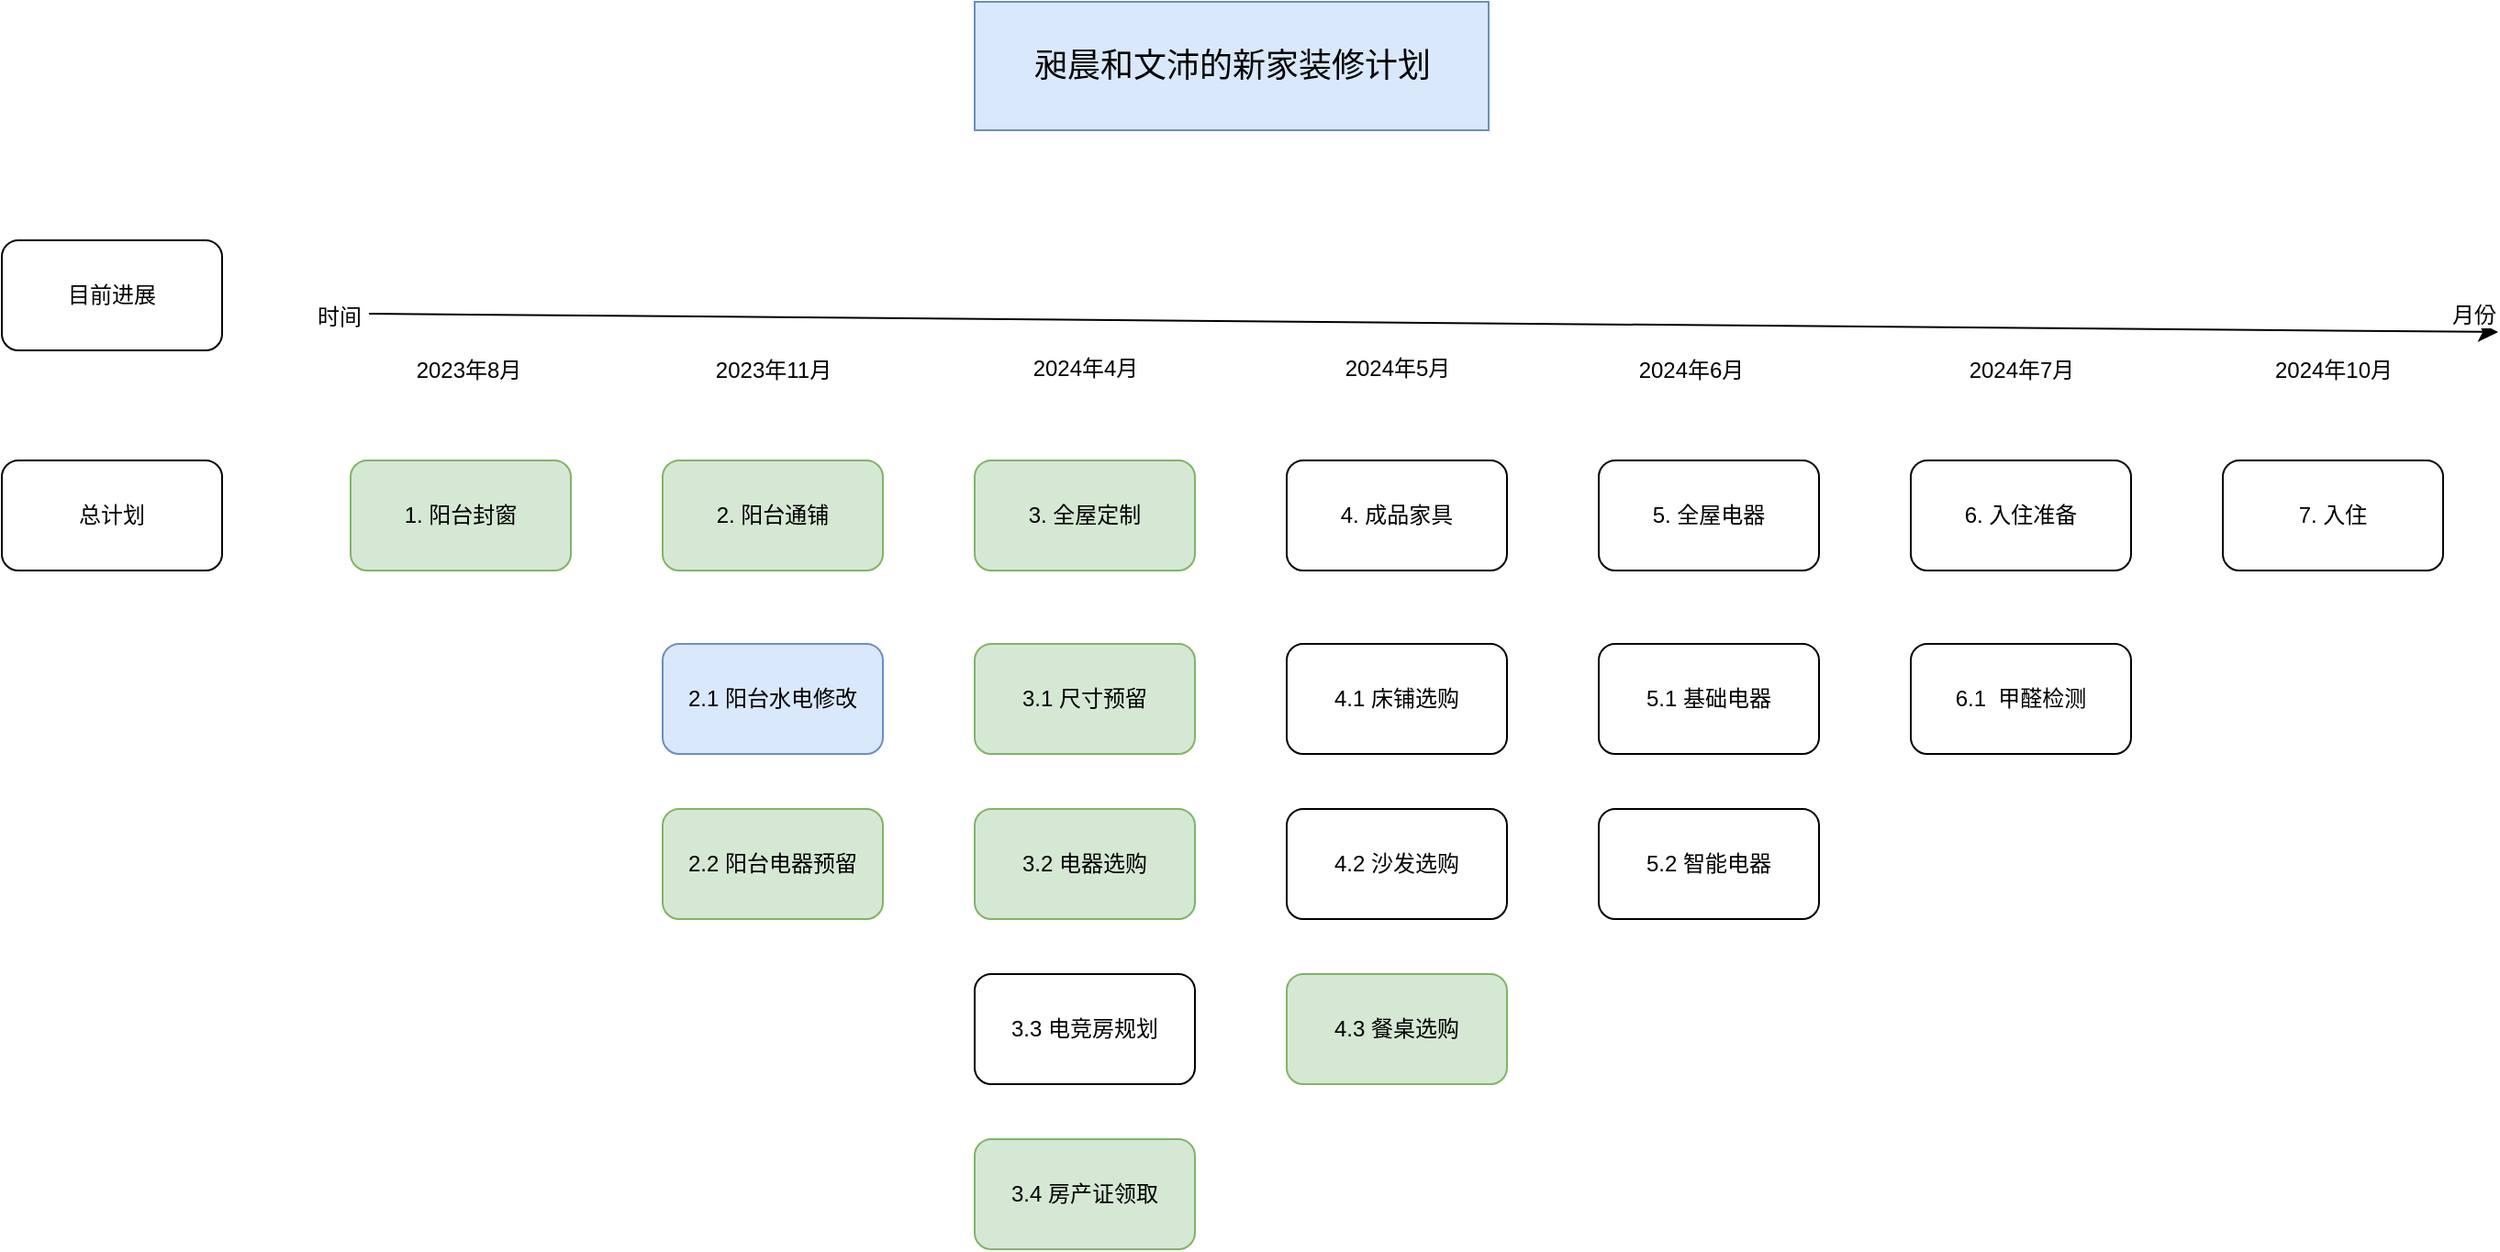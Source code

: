 <mxfile version="24.3.1" type="github" pages="3">
  <diagram id="mMT2B7IPSLqFw86a7ch0" name="总规划">
    <mxGraphModel dx="1562" dy="810" grid="1" gridSize="10" guides="1" tooltips="1" connect="1" arrows="1" fold="1" page="1" pageScale="1" pageWidth="827" pageHeight="1169" math="0" shadow="0">
      <root>
        <mxCell id="0" />
        <mxCell id="1" parent="0" />
        <mxCell id="d26VpmdbgYNNtqfkizbk-1" value="&lt;font style=&quot;font-size: 18px;&quot;&gt;昶晨和文沛的新家装修计划&lt;/font&gt;" style="text;html=1;align=center;verticalAlign=middle;resizable=0;points=[];autosize=1;strokeColor=#6c8ebf;fillColor=#dae8fc;spacingLeft=20;spacingBottom=20;spacingRight=20;spacingTop=20;fontFamily=Georgia;" parent="1" vertex="1">
          <mxGeometry x="690" y="830" width="280" height="70" as="geometry" />
        </mxCell>
        <mxCell id="d26VpmdbgYNNtqfkizbk-2" value="目前进展" style="rounded=1;whiteSpace=wrap;html=1;" parent="1" vertex="1">
          <mxGeometry x="160" y="960" width="120" height="60" as="geometry" />
        </mxCell>
        <mxCell id="d26VpmdbgYNNtqfkizbk-3" value="总计划" style="rounded=1;whiteSpace=wrap;html=1;" parent="1" vertex="1">
          <mxGeometry x="160" y="1080" width="120" height="60" as="geometry" />
        </mxCell>
        <mxCell id="d26VpmdbgYNNtqfkizbk-4" value="1. 阳台封窗" style="rounded=1;whiteSpace=wrap;html=1;fillColor=#d5e8d4;strokeColor=#82b366;" parent="1" vertex="1">
          <mxGeometry x="350" y="1080" width="120" height="60" as="geometry" />
        </mxCell>
        <mxCell id="d26VpmdbgYNNtqfkizbk-5" value="2. 阳台通铺" style="rounded=1;whiteSpace=wrap;html=1;fillColor=#d5e8d4;strokeColor=#82b366;" parent="1" vertex="1">
          <mxGeometry x="520" y="1080" width="120" height="60" as="geometry" />
        </mxCell>
        <mxCell id="d26VpmdbgYNNtqfkizbk-6" value="3. 全屋定制" style="rounded=1;whiteSpace=wrap;html=1;fillColor=#d5e8d4;strokeColor=#82b366;" parent="1" vertex="1">
          <mxGeometry x="690" y="1080" width="120" height="60" as="geometry" />
        </mxCell>
        <mxCell id="d26VpmdbgYNNtqfkizbk-7" value="4. 成品家具" style="rounded=1;whiteSpace=wrap;html=1;" parent="1" vertex="1">
          <mxGeometry x="860" y="1080" width="120" height="60" as="geometry" />
        </mxCell>
        <mxCell id="d26VpmdbgYNNtqfkizbk-8" value="5. 全屋电器" style="rounded=1;whiteSpace=wrap;html=1;" parent="1" vertex="1">
          <mxGeometry x="1030" y="1080" width="120" height="60" as="geometry" />
        </mxCell>
        <mxCell id="d26VpmdbgYNNtqfkizbk-9" value="6. 入住准备" style="rounded=1;whiteSpace=wrap;html=1;" parent="1" vertex="1">
          <mxGeometry x="1200" y="1080" width="120" height="60" as="geometry" />
        </mxCell>
        <mxCell id="d26VpmdbgYNNtqfkizbk-10" value="2.1 阳台水电修改" style="rounded=1;whiteSpace=wrap;html=1;fillColor=#dae8fc;strokeColor=#6c8ebf;" parent="1" vertex="1">
          <mxGeometry x="520" y="1180" width="120" height="60" as="geometry" />
        </mxCell>
        <mxCell id="d26VpmdbgYNNtqfkizbk-11" value="2.2 阳台电器预留" style="rounded=1;whiteSpace=wrap;html=1;fillColor=#d5e8d4;strokeColor=#82b366;" parent="1" vertex="1">
          <mxGeometry x="520" y="1270" width="120" height="60" as="geometry" />
        </mxCell>
        <mxCell id="d26VpmdbgYNNtqfkizbk-12" value="4.1 床铺选购" style="rounded=1;whiteSpace=wrap;html=1;" parent="1" vertex="1">
          <mxGeometry x="860" y="1180" width="120" height="60" as="geometry" />
        </mxCell>
        <mxCell id="d26VpmdbgYNNtqfkizbk-13" value="3.1 尺寸预留" style="rounded=1;whiteSpace=wrap;html=1;fillColor=#d5e8d4;strokeColor=#82b366;" parent="1" vertex="1">
          <mxGeometry x="690" y="1180" width="120" height="60" as="geometry" />
        </mxCell>
        <mxCell id="N8o3hWcKYE_QhNW0NXMh-1" value="3.2 电器选购" style="rounded=1;whiteSpace=wrap;html=1;fillColor=#d5e8d4;strokeColor=#82b366;" parent="1" vertex="1">
          <mxGeometry x="690" y="1270" width="120" height="60" as="geometry" />
        </mxCell>
        <mxCell id="N8o3hWcKYE_QhNW0NXMh-2" value="4.2 沙发选购" style="rounded=1;whiteSpace=wrap;html=1;" parent="1" vertex="1">
          <mxGeometry x="860" y="1270" width="120" height="60" as="geometry" />
        </mxCell>
        <mxCell id="N8o3hWcKYE_QhNW0NXMh-3" value="4.3 餐桌选购" style="rounded=1;whiteSpace=wrap;html=1;fillColor=#d5e8d4;strokeColor=#82b366;" parent="1" vertex="1">
          <mxGeometry x="860" y="1360" width="120" height="60" as="geometry" />
        </mxCell>
        <mxCell id="N8o3hWcKYE_QhNW0NXMh-4" value="3.3 电竞房规划" style="rounded=1;whiteSpace=wrap;html=1;" parent="1" vertex="1">
          <mxGeometry x="690" y="1360" width="120" height="60" as="geometry" />
        </mxCell>
        <mxCell id="N8o3hWcKYE_QhNW0NXMh-5" value="5.1 基础电器" style="rounded=1;whiteSpace=wrap;html=1;" parent="1" vertex="1">
          <mxGeometry x="1030" y="1180" width="120" height="60" as="geometry" />
        </mxCell>
        <mxCell id="N8o3hWcKYE_QhNW0NXMh-6" value="5.2 智能电器" style="rounded=1;whiteSpace=wrap;html=1;" parent="1" vertex="1">
          <mxGeometry x="1030" y="1270" width="120" height="60" as="geometry" />
        </mxCell>
        <mxCell id="N8o3hWcKYE_QhNW0NXMh-7" value="" style="endArrow=classic;html=1;rounded=0;fontSize=12;startSize=8;endSize=8;curved=1;" parent="1" edge="1">
          <mxGeometry relative="1" as="geometry">
            <mxPoint x="360" y="1000" as="sourcePoint" />
            <mxPoint x="1520" y="1010" as="targetPoint" />
          </mxGeometry>
        </mxCell>
        <mxCell id="N8o3hWcKYE_QhNW0NXMh-8" value="2024年4月" style="edgeLabel;resizable=1;html=1;fontSize=12;;align=center;verticalAlign=middle;movable=1;rotatable=1;deletable=1;editable=1;locked=0;connectable=1;" parent="N8o3hWcKYE_QhNW0NXMh-7" connectable="0" vertex="1">
          <mxGeometry relative="1" as="geometry">
            <mxPoint x="-190" y="25" as="offset" />
          </mxGeometry>
        </mxCell>
        <mxCell id="N8o3hWcKYE_QhNW0NXMh-9" value="时间" style="edgeLabel;resizable=0;html=1;fontSize=12;;align=left;verticalAlign=bottom;" parent="N8o3hWcKYE_QhNW0NXMh-7" connectable="0" vertex="1">
          <mxGeometry x="-1" relative="1" as="geometry">
            <mxPoint x="-30" y="10" as="offset" />
          </mxGeometry>
        </mxCell>
        <mxCell id="N8o3hWcKYE_QhNW0NXMh-10" value="月份" style="edgeLabel;resizable=0;html=1;fontSize=12;;align=right;verticalAlign=bottom;" parent="N8o3hWcKYE_QhNW0NXMh-7" connectable="0" vertex="1">
          <mxGeometry x="1" relative="1" as="geometry" />
        </mxCell>
        <mxCell id="N8o3hWcKYE_QhNW0NXMh-13" value="2023年8月" style="edgeLabel;html=1;align=center;verticalAlign=middle;resizable=0;points=[];fontSize=12;" parent="N8o3hWcKYE_QhNW0NXMh-7" vertex="1" connectable="0">
          <mxGeometry x="-0.913" y="6" relative="1" as="geometry">
            <mxPoint x="3" y="36" as="offset" />
          </mxGeometry>
        </mxCell>
        <mxCell id="N8o3hWcKYE_QhNW0NXMh-14" value="2024年5月" style="edgeLabel;html=1;align=center;verticalAlign=middle;resizable=0;points=[];fontSize=12;" parent="N8o3hWcKYE_QhNW0NXMh-7" vertex="1" connectable="0">
          <mxGeometry x="0.108" y="5" relative="1" as="geometry">
            <mxPoint x="-83" y="29" as="offset" />
          </mxGeometry>
        </mxCell>
        <mxCell id="N8o3hWcKYE_QhNW0NXMh-15" value="2024年6月" style="edgeLabel;html=1;align=center;verticalAlign=middle;resizable=0;points=[];fontSize=12;" parent="N8o3hWcKYE_QhNW0NXMh-7" vertex="1" connectable="0">
          <mxGeometry x="0.481" y="3" relative="1" as="geometry">
            <mxPoint x="-139" y="26" as="offset" />
          </mxGeometry>
        </mxCell>
        <mxCell id="N8o3hWcKYE_QhNW0NXMh-19" value="2023年11月" style="edgeLabel;html=1;align=center;verticalAlign=middle;resizable=0;points=[];fontSize=12;" parent="N8o3hWcKYE_QhNW0NXMh-7" vertex="1" connectable="0">
          <mxGeometry x="-0.913" y="6" relative="1" as="geometry">
            <mxPoint x="169" y="36" as="offset" />
          </mxGeometry>
        </mxCell>
        <mxCell id="N8o3hWcKYE_QhNW0NXMh-21" value="2024年7月" style="edgeLabel;html=1;align=center;verticalAlign=middle;resizable=0;points=[];fontSize=12;" parent="N8o3hWcKYE_QhNW0NXMh-7" vertex="1" connectable="0">
          <mxGeometry x="0.481" y="3" relative="1" as="geometry">
            <mxPoint x="41" y="26" as="offset" />
          </mxGeometry>
        </mxCell>
        <mxCell id="N8o3hWcKYE_QhNW0NXMh-22" value="2024年10月" style="edgeLabel;html=1;align=center;verticalAlign=middle;resizable=0;points=[];fontSize=12;" parent="N8o3hWcKYE_QhNW0NXMh-7" vertex="1" connectable="0">
          <mxGeometry x="0.481" y="3" relative="1" as="geometry">
            <mxPoint x="211" y="26" as="offset" />
          </mxGeometry>
        </mxCell>
        <mxCell id="N8o3hWcKYE_QhNW0NXMh-23" value="7. 入住" style="rounded=1;whiteSpace=wrap;html=1;" parent="1" vertex="1">
          <mxGeometry x="1370" y="1080" width="120" height="60" as="geometry" />
        </mxCell>
        <mxCell id="N8o3hWcKYE_QhNW0NXMh-25" value="6.1&amp;nbsp; 甲醛检测" style="rounded=1;whiteSpace=wrap;html=1;" parent="1" vertex="1">
          <mxGeometry x="1200" y="1180" width="120" height="60" as="geometry" />
        </mxCell>
        <mxCell id="sB_AcNatxQHHlztGDwmN-1" value="3.4 房产证领取" style="rounded=1;whiteSpace=wrap;html=1;fillColor=#d5e8d4;strokeColor=#82b366;" parent="1" vertex="1">
          <mxGeometry x="690" y="1450" width="120" height="60" as="geometry" />
        </mxCell>
      </root>
    </mxGraphModel>
  </diagram>
  <diagram id="kdJeROLduSGKQ8txdP4E" name="电器">
    <mxGraphModel dx="1302" dy="675" grid="1" gridSize="10" guides="1" tooltips="1" connect="1" arrows="1" fold="1" page="1" pageScale="1" pageWidth="827" pageHeight="1169" math="0" shadow="0">
      <root>
        <mxCell id="0" />
        <mxCell id="1" parent="0" />
        <mxCell id="Maw9CUQnLrmOifzil1Xr-16" value="Assets" style="childLayout=tableLayout;recursiveResize=0;strokeColor=#98bf21;fillColor=#A7C942;shadow=1;" parent="1" vertex="1">
          <mxGeometry x="310" y="350" width="280" height="160" as="geometry" />
        </mxCell>
        <mxCell id="Maw9CUQnLrmOifzil1Xr-17" style="shape=tableRow;horizontal=0;startSize=0;swimlaneHead=0;swimlaneBody=0;top=0;left=0;bottom=0;right=0;dropTarget=0;collapsible=0;recursiveResize=0;expand=0;fontStyle=0;strokeColor=inherit;fillColor=#ffffff;" parent="Maw9CUQnLrmOifzil1Xr-16" vertex="1">
          <mxGeometry width="280" height="33" as="geometry" />
        </mxCell>
        <mxCell id="Maw9CUQnLrmOifzil1Xr-18" value="电器选择" style="connectable=0;recursiveResize=0;strokeColor=inherit;fillColor=#A7C942;align=center;fontStyle=1;fontColor=#FFFFFF;html=1;" parent="Maw9CUQnLrmOifzil1Xr-17" vertex="1">
          <mxGeometry width="93" height="33" as="geometry">
            <mxRectangle width="93" height="33" as="alternateBounds" />
          </mxGeometry>
        </mxCell>
        <mxCell id="Maw9CUQnLrmOifzil1Xr-19" value="珠海家具" style="connectable=0;recursiveResize=0;strokeColor=inherit;fillColor=#A7C942;align=center;fontStyle=1;fontColor=#FFFFFF;html=1;" parent="Maw9CUQnLrmOifzil1Xr-17" vertex="1">
          <mxGeometry x="93" width="94" height="33" as="geometry">
            <mxRectangle width="94" height="33" as="alternateBounds" />
          </mxGeometry>
        </mxCell>
        <mxCell id="Maw9CUQnLrmOifzil1Xr-20" value="佛山家具" style="connectable=0;recursiveResize=0;strokeColor=inherit;fillColor=#A7C942;align=center;fontStyle=1;fontColor=#FFFFFF;html=1;" parent="Maw9CUQnLrmOifzil1Xr-17" vertex="1">
          <mxGeometry x="187" width="93" height="33" as="geometry">
            <mxRectangle width="93" height="33" as="alternateBounds" />
          </mxGeometry>
        </mxCell>
        <mxCell id="Maw9CUQnLrmOifzil1Xr-21" value="" style="shape=tableRow;horizontal=0;startSize=0;swimlaneHead=0;swimlaneBody=0;top=0;left=0;bottom=0;right=0;dropTarget=0;collapsible=0;recursiveResize=0;expand=0;fontStyle=0;strokeColor=inherit;fillColor=#ffffff;" parent="Maw9CUQnLrmOifzil1Xr-16" vertex="1">
          <mxGeometry y="33" width="280" height="32" as="geometry" />
        </mxCell>
        <mxCell id="Maw9CUQnLrmOifzil1Xr-22" value="电视" style="connectable=0;recursiveResize=0;strokeColor=inherit;fillColor=inherit;align=center;whiteSpace=wrap;html=1;" parent="Maw9CUQnLrmOifzil1Xr-21" vertex="1">
          <mxGeometry width="93" height="32" as="geometry">
            <mxRectangle width="93" height="32" as="alternateBounds" />
          </mxGeometry>
        </mxCell>
        <mxCell id="Maw9CUQnLrmOifzil1Xr-23" value="床/床垫" style="connectable=0;recursiveResize=0;strokeColor=inherit;fillColor=inherit;align=center;whiteSpace=wrap;html=1;" parent="Maw9CUQnLrmOifzil1Xr-21" vertex="1">
          <mxGeometry x="93" width="94" height="32" as="geometry">
            <mxRectangle width="94" height="32" as="alternateBounds" />
          </mxGeometry>
        </mxCell>
        <mxCell id="Maw9CUQnLrmOifzil1Xr-24" value="床/床垫" style="connectable=0;recursiveResize=0;strokeColor=inherit;fillColor=inherit;align=center;whiteSpace=wrap;html=1;" parent="Maw9CUQnLrmOifzil1Xr-21" vertex="1">
          <mxGeometry x="187" width="93" height="32" as="geometry">
            <mxRectangle width="93" height="32" as="alternateBounds" />
          </mxGeometry>
        </mxCell>
        <mxCell id="Maw9CUQnLrmOifzil1Xr-25" value="" style="shape=tableRow;horizontal=0;startSize=0;swimlaneHead=0;swimlaneBody=0;top=0;left=0;bottom=0;right=0;dropTarget=0;collapsible=0;recursiveResize=0;expand=0;fontStyle=1;strokeColor=inherit;fillColor=#EAF2D3;" parent="Maw9CUQnLrmOifzil1Xr-16" vertex="1">
          <mxGeometry y="65" width="280" height="31" as="geometry" />
        </mxCell>
        <mxCell id="Maw9CUQnLrmOifzil1Xr-26" value="洗烘套装" style="connectable=0;recursiveResize=0;strokeColor=inherit;fillColor=inherit;whiteSpace=wrap;html=1;" parent="Maw9CUQnLrmOifzil1Xr-25" vertex="1">
          <mxGeometry width="93" height="31" as="geometry">
            <mxRectangle width="93" height="31" as="alternateBounds" />
          </mxGeometry>
        </mxCell>
        <mxCell id="Maw9CUQnLrmOifzil1Xr-27" value="沙发" style="connectable=0;recursiveResize=0;strokeColor=inherit;fillColor=inherit;whiteSpace=wrap;html=1;" parent="Maw9CUQnLrmOifzil1Xr-25" vertex="1">
          <mxGeometry x="93" width="94" height="31" as="geometry">
            <mxRectangle width="94" height="31" as="alternateBounds" />
          </mxGeometry>
        </mxCell>
        <mxCell id="Maw9CUQnLrmOifzil1Xr-28" value="沙发" style="connectable=0;recursiveResize=0;strokeColor=inherit;fillColor=inherit;whiteSpace=wrap;html=1;" parent="Maw9CUQnLrmOifzil1Xr-25" vertex="1">
          <mxGeometry x="187" width="93" height="31" as="geometry">
            <mxRectangle width="93" height="31" as="alternateBounds" />
          </mxGeometry>
        </mxCell>
        <mxCell id="Maw9CUQnLrmOifzil1Xr-29" value="" style="shape=tableRow;horizontal=0;startSize=0;swimlaneHead=0;swimlaneBody=0;top=0;left=0;bottom=0;right=0;dropTarget=0;collapsible=0;recursiveResize=0;expand=0;fontStyle=0;strokeColor=inherit;fillColor=#ffffff;" parent="Maw9CUQnLrmOifzil1Xr-16" vertex="1">
          <mxGeometry y="96" width="280" height="33" as="geometry" />
        </mxCell>
        <mxCell id="Maw9CUQnLrmOifzil1Xr-30" value="冰箱" style="connectable=0;recursiveResize=0;strokeColor=inherit;fillColor=inherit;fontStyle=0;align=center;whiteSpace=wrap;html=1;" parent="Maw9CUQnLrmOifzil1Xr-29" vertex="1">
          <mxGeometry width="93" height="33" as="geometry">
            <mxRectangle width="93" height="33" as="alternateBounds" />
          </mxGeometry>
        </mxCell>
        <mxCell id="Maw9CUQnLrmOifzil1Xr-31" value="餐桌" style="connectable=0;recursiveResize=0;strokeColor=inherit;fillColor=inherit;fontStyle=0;align=center;whiteSpace=wrap;html=1;" parent="Maw9CUQnLrmOifzil1Xr-29" vertex="1">
          <mxGeometry x="93" width="94" height="33" as="geometry">
            <mxRectangle width="94" height="33" as="alternateBounds" />
          </mxGeometry>
        </mxCell>
        <mxCell id="Maw9CUQnLrmOifzil1Xr-32" value="餐桌" style="connectable=0;recursiveResize=0;strokeColor=inherit;fillColor=inherit;fontStyle=0;align=center;whiteSpace=wrap;html=1;" parent="Maw9CUQnLrmOifzil1Xr-29" vertex="1">
          <mxGeometry x="187" width="93" height="33" as="geometry">
            <mxRectangle width="93" height="33" as="alternateBounds" />
          </mxGeometry>
        </mxCell>
        <mxCell id="Maw9CUQnLrmOifzil1Xr-33" value="" style="shape=tableRow;horizontal=0;startSize=0;swimlaneHead=0;swimlaneBody=0;top=0;left=0;bottom=0;right=0;dropTarget=0;collapsible=0;recursiveResize=0;expand=0;fontStyle=1;strokeColor=inherit;fillColor=#EAF2D3;" parent="Maw9CUQnLrmOifzil1Xr-16" vertex="1">
          <mxGeometry y="129" width="280" height="31" as="geometry" />
        </mxCell>
        <mxCell id="Maw9CUQnLrmOifzil1Xr-34" value="扫地机" style="connectable=0;recursiveResize=0;strokeColor=inherit;fillColor=inherit;whiteSpace=wrap;html=1;" parent="Maw9CUQnLrmOifzil1Xr-33" vertex="1">
          <mxGeometry width="93" height="31" as="geometry">
            <mxRectangle width="93" height="31" as="alternateBounds" />
          </mxGeometry>
        </mxCell>
        <mxCell id="Maw9CUQnLrmOifzil1Xr-35" value="升降桌" style="connectable=0;recursiveResize=0;strokeColor=inherit;fillColor=inherit;whiteSpace=wrap;html=1;" parent="Maw9CUQnLrmOifzil1Xr-33" vertex="1">
          <mxGeometry x="93" width="94" height="31" as="geometry">
            <mxRectangle width="94" height="31" as="alternateBounds" />
          </mxGeometry>
        </mxCell>
        <mxCell id="Maw9CUQnLrmOifzil1Xr-36" value="升降桌" style="connectable=0;recursiveResize=0;strokeColor=inherit;fillColor=inherit;whiteSpace=wrap;html=1;" parent="Maw9CUQnLrmOifzil1Xr-33" vertex="1">
          <mxGeometry x="187" width="93" height="31" as="geometry">
            <mxRectangle width="93" height="31" as="alternateBounds" />
          </mxGeometry>
        </mxCell>
        <mxCell id="6AVpMFO4j6Wvjr4EUbQ9-5" value="Assets" style="childLayout=tableLayout;recursiveResize=0;strokeColor=#98bf21;fillColor=#CCFFFF;shadow=1;" vertex="1" parent="1">
          <mxGeometry x="740" y="380" width="560" height="458" as="geometry" />
        </mxCell>
        <mxCell id="6AVpMFO4j6Wvjr4EUbQ9-6" style="shape=tableRow;horizontal=0;startSize=0;swimlaneHead=0;swimlaneBody=0;top=0;left=0;bottom=0;right=0;dropTarget=0;collapsible=0;recursiveResize=0;expand=0;fontStyle=0;strokeColor=inherit;fillColor=#ffffff;" vertex="1" parent="6AVpMFO4j6Wvjr4EUbQ9-5">
          <mxGeometry width="560" height="60" as="geometry" />
        </mxCell>
        <mxCell id="6AVpMFO4j6Wvjr4EUbQ9-7" value="&lt;font style=&quot;font-size: 12px;&quot;&gt;电器选择&lt;/font&gt;" style="connectable=0;recursiveResize=0;strokeColor=inherit;fillColor=#A7C942;align=center;fontStyle=1;fontColor=#FFFFFF;html=1;" vertex="1" parent="6AVpMFO4j6Wvjr4EUbQ9-6">
          <mxGeometry width="186" height="60" as="geometry">
            <mxRectangle width="186" height="60" as="alternateBounds" />
          </mxGeometry>
        </mxCell>
        <mxCell id="6AVpMFO4j6Wvjr4EUbQ9-8" value="品牌型号" style="connectable=0;recursiveResize=0;strokeColor=inherit;fillColor=#A7C942;align=center;fontStyle=1;fontColor=#FFFFFF;html=1;" vertex="1" parent="6AVpMFO4j6Wvjr4EUbQ9-6">
          <mxGeometry x="186" width="199" height="60" as="geometry">
            <mxRectangle width="199" height="60" as="alternateBounds" />
          </mxGeometry>
        </mxCell>
        <mxCell id="6AVpMFO4j6Wvjr4EUbQ9-9" value="目前价格" style="connectable=0;recursiveResize=0;strokeColor=inherit;fillColor=#A7C942;align=center;fontStyle=1;fontColor=#FFFFFF;html=1;" vertex="1" parent="6AVpMFO4j6Wvjr4EUbQ9-6">
          <mxGeometry x="385" width="175" height="60" as="geometry">
            <mxRectangle width="175" height="60" as="alternateBounds" />
          </mxGeometry>
        </mxCell>
        <mxCell id="6AVpMFO4j6Wvjr4EUbQ9-10" value="" style="shape=tableRow;horizontal=0;startSize=0;swimlaneHead=0;swimlaneBody=0;top=0;left=0;bottom=0;right=0;dropTarget=0;collapsible=0;recursiveResize=0;expand=0;fontStyle=0;strokeColor=inherit;fillColor=#ffffff;" vertex="1" parent="6AVpMFO4j6Wvjr4EUbQ9-5">
          <mxGeometry y="60" width="560" height="58" as="geometry" />
        </mxCell>
        <mxCell id="6AVpMFO4j6Wvjr4EUbQ9-11" value="电视" style="connectable=0;recursiveResize=0;strokeColor=inherit;fillColor=inherit;align=center;whiteSpace=wrap;html=1;" vertex="1" parent="6AVpMFO4j6Wvjr4EUbQ9-10">
          <mxGeometry width="186" height="58" as="geometry">
            <mxRectangle width="186" height="58" as="alternateBounds" />
          </mxGeometry>
        </mxCell>
        <mxCell id="6AVpMFO4j6Wvjr4EUbQ9-12" value="雷鸟鹤85pro2024款" style="connectable=0;recursiveResize=0;strokeColor=inherit;fillColor=inherit;align=center;whiteSpace=wrap;html=1;" vertex="1" parent="6AVpMFO4j6Wvjr4EUbQ9-10">
          <mxGeometry x="186" width="199" height="58" as="geometry">
            <mxRectangle width="199" height="58" as="alternateBounds" />
          </mxGeometry>
        </mxCell>
        <mxCell id="6AVpMFO4j6Wvjr4EUbQ9-13" value="6099-200（618）" style="connectable=0;recursiveResize=0;strokeColor=inherit;fillColor=inherit;align=center;whiteSpace=wrap;html=1;" vertex="1" parent="6AVpMFO4j6Wvjr4EUbQ9-10">
          <mxGeometry x="385" width="175" height="58" as="geometry">
            <mxRectangle width="175" height="58" as="alternateBounds" />
          </mxGeometry>
        </mxCell>
        <mxCell id="6AVpMFO4j6Wvjr4EUbQ9-14" value="" style="shape=tableRow;horizontal=0;startSize=0;swimlaneHead=0;swimlaneBody=0;top=0;left=0;bottom=0;right=0;dropTarget=0;collapsible=0;recursiveResize=0;expand=0;fontStyle=1;strokeColor=inherit;fillColor=#EAF2D3;" vertex="1" parent="6AVpMFO4j6Wvjr4EUbQ9-5">
          <mxGeometry y="118" width="560" height="56" as="geometry" />
        </mxCell>
        <mxCell id="6AVpMFO4j6Wvjr4EUbQ9-15" value="洗烘套装" style="connectable=0;recursiveResize=0;strokeColor=inherit;fillColor=inherit;whiteSpace=wrap;html=1;" vertex="1" parent="6AVpMFO4j6Wvjr4EUbQ9-14">
          <mxGeometry width="186" height="56" as="geometry">
            <mxRectangle width="186" height="56" as="alternateBounds" />
          </mxGeometry>
        </mxCell>
        <mxCell id="6AVpMFO4j6Wvjr4EUbQ9-16" value="小天鹅小乌梅83pro" style="connectable=0;recursiveResize=0;strokeColor=inherit;fillColor=inherit;whiteSpace=wrap;html=1;" vertex="1" parent="6AVpMFO4j6Wvjr4EUbQ9-14">
          <mxGeometry x="186" width="199" height="56" as="geometry">
            <mxRectangle width="199" height="56" as="alternateBounds" />
          </mxGeometry>
        </mxCell>
        <mxCell id="6AVpMFO4j6Wvjr4EUbQ9-17" value="8999（618）&lt;div&gt;9499白色（618）&lt;/div&gt;" style="connectable=0;recursiveResize=0;strokeColor=inherit;fillColor=inherit;whiteSpace=wrap;html=1;" vertex="1" parent="6AVpMFO4j6Wvjr4EUbQ9-14">
          <mxGeometry x="385" width="175" height="56" as="geometry">
            <mxRectangle width="175" height="56" as="alternateBounds" />
          </mxGeometry>
        </mxCell>
        <mxCell id="6AVpMFO4j6Wvjr4EUbQ9-18" value="" style="shape=tableRow;horizontal=0;startSize=0;swimlaneHead=0;swimlaneBody=0;top=0;left=0;bottom=0;right=0;dropTarget=0;collapsible=0;recursiveResize=0;expand=0;fontStyle=0;strokeColor=inherit;fillColor=#ffffff;" vertex="1" parent="6AVpMFO4j6Wvjr4EUbQ9-5">
          <mxGeometry y="174" width="560" height="60" as="geometry" />
        </mxCell>
        <mxCell id="6AVpMFO4j6Wvjr4EUbQ9-19" value="冰箱" style="connectable=0;recursiveResize=0;strokeColor=inherit;fillColor=inherit;fontStyle=0;align=center;whiteSpace=wrap;html=1;" vertex="1" parent="6AVpMFO4j6Wvjr4EUbQ9-18">
          <mxGeometry width="186" height="60" as="geometry">
            <mxRectangle width="186" height="60" as="alternateBounds" />
          </mxGeometry>
        </mxCell>
        <mxCell id="6AVpMFO4j6Wvjr4EUbQ9-20" value="美的M536法式多门" style="connectable=0;recursiveResize=0;strokeColor=inherit;fillColor=inherit;fontStyle=0;align=center;whiteSpace=wrap;html=1;" vertex="1" parent="6AVpMFO4j6Wvjr4EUbQ9-18">
          <mxGeometry x="186" width="199" height="60" as="geometry">
            <mxRectangle width="199" height="60" as="alternateBounds" />
          </mxGeometry>
        </mxCell>
        <mxCell id="6AVpMFO4j6Wvjr4EUbQ9-21" value="6059（618）" style="connectable=0;recursiveResize=0;strokeColor=inherit;fillColor=inherit;fontStyle=0;align=center;whiteSpace=wrap;html=1;" vertex="1" parent="6AVpMFO4j6Wvjr4EUbQ9-18">
          <mxGeometry x="385" width="175" height="60" as="geometry">
            <mxRectangle width="175" height="60" as="alternateBounds" />
          </mxGeometry>
        </mxCell>
        <mxCell id="6AVpMFO4j6Wvjr4EUbQ9-22" value="" style="shape=tableRow;horizontal=0;startSize=0;swimlaneHead=0;swimlaneBody=0;top=0;left=0;bottom=0;right=0;dropTarget=0;collapsible=0;recursiveResize=0;expand=0;fontStyle=1;strokeColor=inherit;fillColor=#EAF2D3;" vertex="1" parent="6AVpMFO4j6Wvjr4EUbQ9-5">
          <mxGeometry y="234" width="560" height="56" as="geometry" />
        </mxCell>
        <mxCell id="6AVpMFO4j6Wvjr4EUbQ9-23" value="扫地机" style="connectable=0;recursiveResize=0;strokeColor=inherit;fillColor=inherit;whiteSpace=wrap;html=1;" vertex="1" parent="6AVpMFO4j6Wvjr4EUbQ9-22">
          <mxGeometry width="186" height="56" as="geometry">
            <mxRectangle width="186" height="56" as="alternateBounds" />
          </mxGeometry>
        </mxCell>
        <mxCell id="6AVpMFO4j6Wvjr4EUbQ9-24" value="石头扫地机器人P10 pro" style="connectable=0;recursiveResize=0;strokeColor=inherit;fillColor=inherit;whiteSpace=wrap;html=1;" vertex="1" parent="6AVpMFO4j6Wvjr4EUbQ9-22">
          <mxGeometry x="186" width="199" height="56" as="geometry">
            <mxRectangle width="199" height="56" as="alternateBounds" />
          </mxGeometry>
        </mxCell>
        <mxCell id="6AVpMFO4j6Wvjr4EUbQ9-25" value="4299（618）" style="connectable=0;recursiveResize=0;strokeColor=inherit;fillColor=inherit;whiteSpace=wrap;html=1;" vertex="1" parent="6AVpMFO4j6Wvjr4EUbQ9-22">
          <mxGeometry x="385" width="175" height="56" as="geometry">
            <mxRectangle width="175" height="56" as="alternateBounds" />
          </mxGeometry>
        </mxCell>
        <mxCell id="6AVpMFO4j6Wvjr4EUbQ9-51" style="shape=tableRow;horizontal=0;startSize=0;swimlaneHead=0;swimlaneBody=0;top=0;left=0;bottom=0;right=0;dropTarget=0;collapsible=0;recursiveResize=0;expand=0;fontStyle=1;strokeColor=inherit;fillColor=#FFFFFF;" vertex="1" parent="6AVpMFO4j6Wvjr4EUbQ9-5">
          <mxGeometry y="290" width="560" height="56" as="geometry" />
        </mxCell>
        <mxCell id="6AVpMFO4j6Wvjr4EUbQ9-52" value="拉篮" style="connectable=0;recursiveResize=0;strokeColor=inherit;fillColor=inherit;whiteSpace=wrap;html=1;" vertex="1" parent="6AVpMFO4j6Wvjr4EUbQ9-51">
          <mxGeometry width="186" height="56" as="geometry">
            <mxRectangle width="186" height="56" as="alternateBounds" />
          </mxGeometry>
        </mxCell>
        <mxCell id="6AVpMFO4j6Wvjr4EUbQ9-53" style="connectable=0;recursiveResize=0;strokeColor=inherit;fillColor=inherit;whiteSpace=wrap;html=1;" vertex="1" parent="6AVpMFO4j6Wvjr4EUbQ9-51">
          <mxGeometry x="186" width="199" height="56" as="geometry">
            <mxRectangle width="199" height="56" as="alternateBounds" />
          </mxGeometry>
        </mxCell>
        <mxCell id="6AVpMFO4j6Wvjr4EUbQ9-54" style="connectable=0;recursiveResize=0;strokeColor=inherit;fillColor=inherit;whiteSpace=wrap;html=1;" vertex="1" parent="6AVpMFO4j6Wvjr4EUbQ9-51">
          <mxGeometry x="385" width="175" height="56" as="geometry">
            <mxRectangle width="175" height="56" as="alternateBounds" />
          </mxGeometry>
        </mxCell>
        <mxCell id="6AVpMFO4j6Wvjr4EUbQ9-55" style="shape=tableRow;horizontal=0;startSize=0;swimlaneHead=0;swimlaneBody=0;top=0;left=0;bottom=0;right=0;dropTarget=0;collapsible=0;recursiveResize=0;expand=0;fontStyle=1;strokeColor=inherit;fillColor=#EAF2D3;" vertex="1" parent="6AVpMFO4j6Wvjr4EUbQ9-5">
          <mxGeometry y="346" width="560" height="56" as="geometry" />
        </mxCell>
        <mxCell id="6AVpMFO4j6Wvjr4EUbQ9-56" value="空调" style="connectable=0;recursiveResize=0;strokeColor=inherit;fillColor=inherit;whiteSpace=wrap;html=1;" vertex="1" parent="6AVpMFO4j6Wvjr4EUbQ9-55">
          <mxGeometry width="186" height="56" as="geometry">
            <mxRectangle width="186" height="56" as="alternateBounds" />
          </mxGeometry>
        </mxCell>
        <mxCell id="6AVpMFO4j6Wvjr4EUbQ9-57" style="connectable=0;recursiveResize=0;strokeColor=inherit;fillColor=inherit;whiteSpace=wrap;html=1;" vertex="1" parent="6AVpMFO4j6Wvjr4EUbQ9-55">
          <mxGeometry x="186" width="199" height="56" as="geometry">
            <mxRectangle width="199" height="56" as="alternateBounds" />
          </mxGeometry>
        </mxCell>
        <mxCell id="6AVpMFO4j6Wvjr4EUbQ9-58" style="connectable=0;recursiveResize=0;strokeColor=inherit;fillColor=inherit;whiteSpace=wrap;html=1;" vertex="1" parent="6AVpMFO4j6Wvjr4EUbQ9-55">
          <mxGeometry x="385" width="175" height="56" as="geometry">
            <mxRectangle width="175" height="56" as="alternateBounds" />
          </mxGeometry>
        </mxCell>
        <mxCell id="6AVpMFO4j6Wvjr4EUbQ9-59" style="shape=tableRow;horizontal=0;startSize=0;swimlaneHead=0;swimlaneBody=0;top=0;left=0;bottom=0;right=0;dropTarget=0;collapsible=0;recursiveResize=0;expand=0;fontStyle=1;strokeColor=inherit;fillColor=default;" vertex="1" parent="6AVpMFO4j6Wvjr4EUbQ9-5">
          <mxGeometry y="402" width="560" height="56" as="geometry" />
        </mxCell>
        <mxCell id="6AVpMFO4j6Wvjr4EUbQ9-60" value="合计" style="connectable=0;recursiveResize=0;strokeColor=inherit;fillColor=inherit;whiteSpace=wrap;html=1;" vertex="1" parent="6AVpMFO4j6Wvjr4EUbQ9-59">
          <mxGeometry width="186" height="56" as="geometry">
            <mxRectangle width="186" height="56" as="alternateBounds" />
          </mxGeometry>
        </mxCell>
        <mxCell id="6AVpMFO4j6Wvjr4EUbQ9-61" style="connectable=0;recursiveResize=0;strokeColor=inherit;fillColor=inherit;whiteSpace=wrap;html=1;" vertex="1" parent="6AVpMFO4j6Wvjr4EUbQ9-59">
          <mxGeometry x="186" width="199" height="56" as="geometry">
            <mxRectangle width="199" height="56" as="alternateBounds" />
          </mxGeometry>
        </mxCell>
        <mxCell id="6AVpMFO4j6Wvjr4EUbQ9-62" value="25256~25756" style="connectable=0;recursiveResize=0;strokeColor=inherit;fillColor=inherit;whiteSpace=wrap;html=1;" vertex="1" parent="6AVpMFO4j6Wvjr4EUbQ9-59">
          <mxGeometry x="385" width="175" height="56" as="geometry">
            <mxRectangle width="175" height="56" as="alternateBounds" />
          </mxGeometry>
        </mxCell>
      </root>
    </mxGraphModel>
  </diagram>
  <diagram id="ZYO8piIzDjD_ZJU4ur-B" name="餐桌">
    <mxGraphModel dx="1562" dy="810" grid="1" gridSize="10" guides="1" tooltips="1" connect="1" arrows="1" fold="1" page="1" pageScale="1" pageWidth="827" pageHeight="1169" math="0" shadow="0">
      <root>
        <mxCell id="0" />
        <mxCell id="1" parent="0" />
      </root>
    </mxGraphModel>
  </diagram>
</mxfile>

